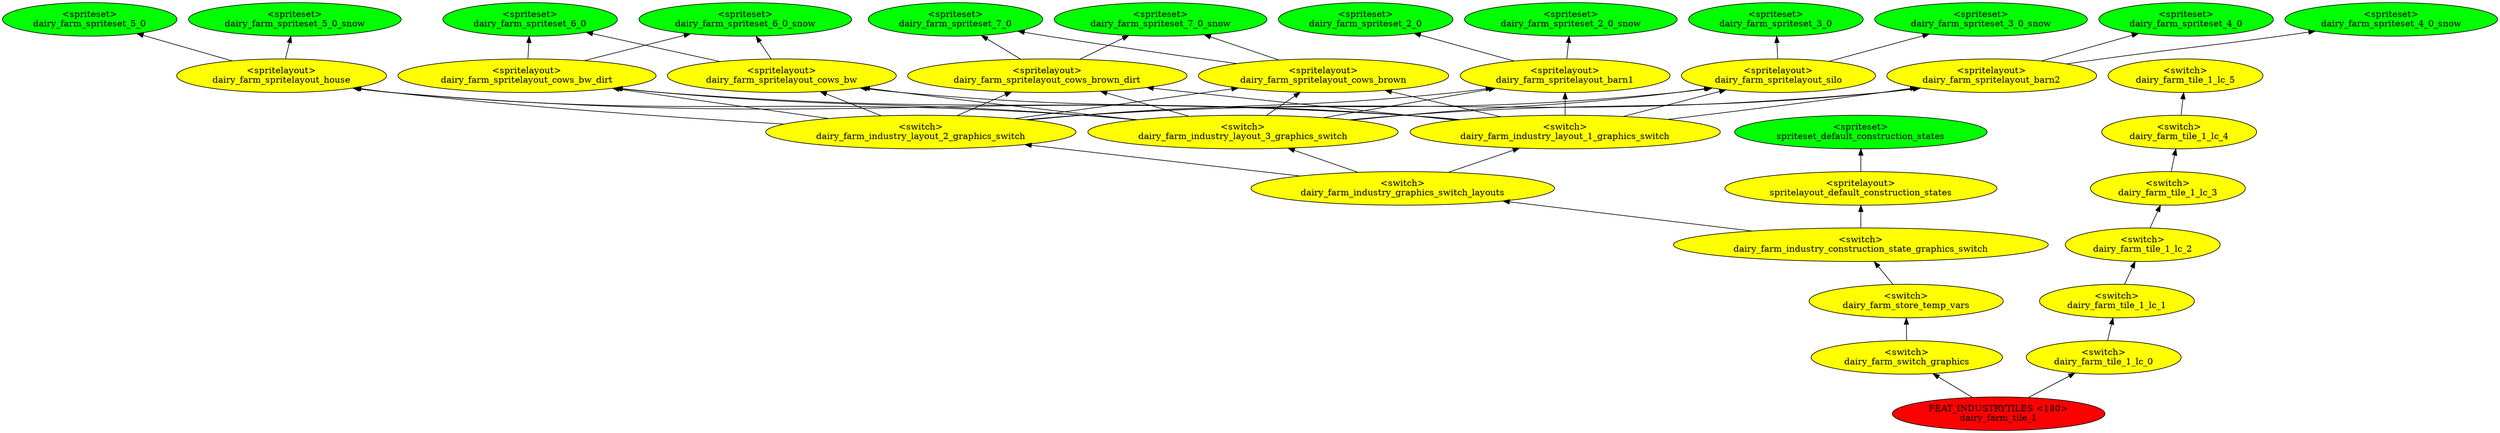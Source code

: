 digraph {
rankdir="BT"
spriteset_default_construction_states [fillcolor=green style="filled" label="<spriteset>\nspriteset_default_construction_states"]
spritelayout_default_construction_states [fillcolor=yellow style="filled" label="<spritelayout>\nspritelayout_default_construction_states"]
dairy_farm_spriteset_2_0 [fillcolor=green style="filled" label="<spriteset>\ndairy_farm_spriteset_2_0"]
dairy_farm_spriteset_2_0_snow [fillcolor=green style="filled" label="<spriteset>\ndairy_farm_spriteset_2_0_snow"]
dairy_farm_spriteset_3_0 [fillcolor=green style="filled" label="<spriteset>\ndairy_farm_spriteset_3_0"]
dairy_farm_spriteset_3_0_snow [fillcolor=green style="filled" label="<spriteset>\ndairy_farm_spriteset_3_0_snow"]
dairy_farm_spriteset_4_0 [fillcolor=green style="filled" label="<spriteset>\ndairy_farm_spriteset_4_0"]
dairy_farm_spriteset_4_0_snow [fillcolor=green style="filled" label="<spriteset>\ndairy_farm_spriteset_4_0_snow"]
dairy_farm_spriteset_5_0 [fillcolor=green style="filled" label="<spriteset>\ndairy_farm_spriteset_5_0"]
dairy_farm_spriteset_5_0_snow [fillcolor=green style="filled" label="<spriteset>\ndairy_farm_spriteset_5_0_snow"]
dairy_farm_spriteset_6_0 [fillcolor=green style="filled" label="<spriteset>\ndairy_farm_spriteset_6_0"]
dairy_farm_spriteset_6_0_snow [fillcolor=green style="filled" label="<spriteset>\ndairy_farm_spriteset_6_0_snow"]
dairy_farm_spriteset_7_0 [fillcolor=green style="filled" label="<spriteset>\ndairy_farm_spriteset_7_0"]
dairy_farm_spriteset_7_0_snow [fillcolor=green style="filled" label="<spriteset>\ndairy_farm_spriteset_7_0_snow"]
dairy_farm_spritelayout_barn1 [fillcolor=yellow style="filled" label="<spritelayout>\ndairy_farm_spritelayout_barn1"]
dairy_farm_spritelayout_silo [fillcolor=yellow style="filled" label="<spritelayout>\ndairy_farm_spritelayout_silo"]
dairy_farm_spritelayout_barn2 [fillcolor=yellow style="filled" label="<spritelayout>\ndairy_farm_spritelayout_barn2"]
dairy_farm_spritelayout_house [fillcolor=yellow style="filled" label="<spritelayout>\ndairy_farm_spritelayout_house"]
dairy_farm_spritelayout_cows_bw [fillcolor=yellow style="filled" label="<spritelayout>\ndairy_farm_spritelayout_cows_bw"]
dairy_farm_spritelayout_cows_brown [fillcolor=yellow style="filled" label="<spritelayout>\ndairy_farm_spritelayout_cows_brown"]
dairy_farm_spritelayout_cows_bw_dirt [fillcolor=yellow style="filled" label="<spritelayout>\ndairy_farm_spritelayout_cows_bw_dirt"]
dairy_farm_spritelayout_cows_brown_dirt [fillcolor=yellow style="filled" label="<spritelayout>\ndairy_farm_spritelayout_cows_brown_dirt"]
dairy_farm_industry_layout_1_graphics_switch [fillcolor=yellow style="filled" label="<switch>\ndairy_farm_industry_layout_1_graphics_switch"]
dairy_farm_industry_layout_2_graphics_switch [fillcolor=yellow style="filled" label="<switch>\ndairy_farm_industry_layout_2_graphics_switch"]
dairy_farm_industry_layout_3_graphics_switch [fillcolor=yellow style="filled" label="<switch>\ndairy_farm_industry_layout_3_graphics_switch"]
dairy_farm_industry_graphics_switch_layouts [fillcolor=yellow style="filled" label="<switch>\ndairy_farm_industry_graphics_switch_layouts"]
dairy_farm_industry_construction_state_graphics_switch [fillcolor=yellow style="filled" label="<switch>\ndairy_farm_industry_construction_state_graphics_switch"]
dairy_farm_store_temp_vars [fillcolor=yellow style="filled" label="<switch>\ndairy_farm_store_temp_vars"]
dairy_farm_switch_graphics [fillcolor=yellow style="filled" label="<switch>\ndairy_farm_switch_graphics"]
dairy_farm_tile_1_lc_5 [fillcolor=yellow style="filled" label="<switch>\ndairy_farm_tile_1_lc_5"]
dairy_farm_tile_1_lc_4 [fillcolor=yellow style="filled" label="<switch>\ndairy_farm_tile_1_lc_4"]
dairy_farm_tile_1_lc_3 [fillcolor=yellow style="filled" label="<switch>\ndairy_farm_tile_1_lc_3"]
dairy_farm_tile_1_lc_2 [fillcolor=yellow style="filled" label="<switch>\ndairy_farm_tile_1_lc_2"]
dairy_farm_tile_1_lc_1 [fillcolor=yellow style="filled" label="<switch>\ndairy_farm_tile_1_lc_1"]
dairy_farm_tile_1_lc_0 [fillcolor=yellow style="filled" label="<switch>\ndairy_farm_tile_1_lc_0"]
dairy_farm_tile_1 [fillcolor=red style="filled" label="FEAT_INDUSTRYTILES <180>\ndairy_farm_tile_1"]
dairy_farm_tile_1_lc_1->dairy_farm_tile_1_lc_2
dairy_farm_industry_layout_3_graphics_switch->dairy_farm_spritelayout_house
dairy_farm_switch_graphics->dairy_farm_store_temp_vars
dairy_farm_industry_layout_1_graphics_switch->dairy_farm_spritelayout_house
dairy_farm_spritelayout_barn2->dairy_farm_spriteset_4_0
dairy_farm_tile_1_lc_4->dairy_farm_tile_1_lc_5
dairy_farm_spritelayout_cows_brown_dirt->dairy_farm_spriteset_7_0_snow
dairy_farm_industry_construction_state_graphics_switch->dairy_farm_industry_graphics_switch_layouts
dairy_farm_industry_graphics_switch_layouts->dairy_farm_industry_layout_1_graphics_switch
dairy_farm_industry_construction_state_graphics_switch->spritelayout_default_construction_states
dairy_farm_industry_layout_2_graphics_switch->dairy_farm_spritelayout_cows_brown_dirt
dairy_farm_spritelayout_barn1->dairy_farm_spriteset_2_0
dairy_farm_industry_layout_1_graphics_switch->dairy_farm_spritelayout_barn1
dairy_farm_industry_layout_3_graphics_switch->dairy_farm_spritelayout_silo
dairy_farm_spritelayout_barn2->dairy_farm_spriteset_4_0_snow
dairy_farm_industry_layout_3_graphics_switch->dairy_farm_spritelayout_cows_bw
dairy_farm_industry_layout_1_graphics_switch->dairy_farm_spritelayout_cows_brown_dirt
dairy_farm_industry_layout_1_graphics_switch->dairy_farm_spritelayout_cows_bw_dirt
dairy_farm_industry_layout_1_graphics_switch->dairy_farm_spritelayout_cows_bw
dairy_farm_spritelayout_house->dairy_farm_spriteset_5_0
dairy_farm_spritelayout_cows_brown_dirt->dairy_farm_spriteset_7_0
dairy_farm_industry_layout_2_graphics_switch->dairy_farm_spritelayout_house
dairy_farm_spritelayout_silo->dairy_farm_spriteset_3_0
dairy_farm_tile_1->dairy_farm_switch_graphics
dairy_farm_industry_graphics_switch_layouts->dairy_farm_industry_layout_2_graphics_switch
dairy_farm_industry_layout_3_graphics_switch->dairy_farm_spritelayout_cows_brown
dairy_farm_industry_layout_2_graphics_switch->dairy_farm_spritelayout_barn1
dairy_farm_tile_1_lc_3->dairy_farm_tile_1_lc_4
dairy_farm_spritelayout_cows_bw_dirt->dairy_farm_spriteset_6_0
dairy_farm_spritelayout_cows_bw->dairy_farm_spriteset_6_0_snow
dairy_farm_spritelayout_silo->dairy_farm_spriteset_3_0_snow
dairy_farm_spritelayout_cows_bw->dairy_farm_spriteset_6_0
dairy_farm_industry_layout_2_graphics_switch->dairy_farm_spritelayout_cows_bw_dirt
dairy_farm_industry_layout_2_graphics_switch->dairy_farm_spritelayout_silo
dairy_farm_spritelayout_cows_bw_dirt->dairy_farm_spriteset_6_0_snow
dairy_farm_industry_graphics_switch_layouts->dairy_farm_industry_layout_3_graphics_switch
dairy_farm_industry_layout_3_graphics_switch->dairy_farm_spritelayout_barn1
dairy_farm_industry_layout_3_graphics_switch->dairy_farm_spritelayout_cows_brown_dirt
dairy_farm_industry_layout_1_graphics_switch->dairy_farm_spritelayout_barn2
dairy_farm_industry_layout_1_graphics_switch->dairy_farm_spritelayout_silo
spritelayout_default_construction_states->spriteset_default_construction_states
dairy_farm_spritelayout_cows_brown->dairy_farm_spriteset_7_0_snow
dairy_farm_spritelayout_house->dairy_farm_spriteset_5_0_snow
dairy_farm_industry_layout_2_graphics_switch->dairy_farm_spritelayout_cows_brown
dairy_farm_industry_layout_2_graphics_switch->dairy_farm_spritelayout_barn2
dairy_farm_spritelayout_cows_brown->dairy_farm_spriteset_7_0
dairy_farm_spritelayout_barn1->dairy_farm_spriteset_2_0_snow
dairy_farm_tile_1->dairy_farm_tile_1_lc_0
dairy_farm_tile_1_lc_2->dairy_farm_tile_1_lc_3
dairy_farm_industry_layout_3_graphics_switch->dairy_farm_spritelayout_cows_bw_dirt
dairy_farm_tile_1_lc_0->dairy_farm_tile_1_lc_1
dairy_farm_industry_layout_1_graphics_switch->dairy_farm_spritelayout_cows_brown
dairy_farm_store_temp_vars->dairy_farm_industry_construction_state_graphics_switch
dairy_farm_industry_layout_3_graphics_switch->dairy_farm_spritelayout_barn2
dairy_farm_industry_layout_2_graphics_switch->dairy_farm_spritelayout_cows_bw
}
